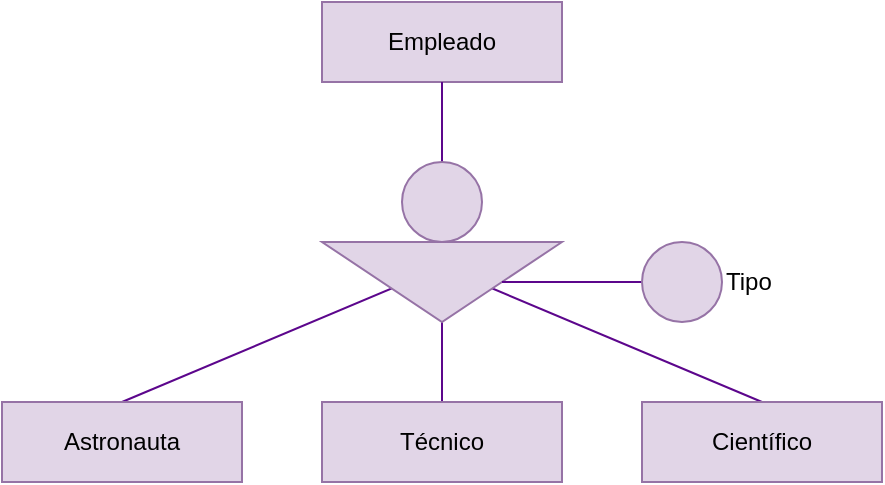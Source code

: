 <mxfile>
    <diagram id="6gfDzhR8UG0JMTbnyaS-" name="Page-1">
        <mxGraphModel dx="1554" dy="606" grid="1" gridSize="10" guides="1" tooltips="1" connect="1" arrows="1" fold="1" page="1" pageScale="1" pageWidth="850" pageHeight="1100" math="0" shadow="0">
            <root>
                <mxCell id="0"/>
                <mxCell id="1" parent="0"/>
                <mxCell id="16" value="Empleado" style="rounded=0;whiteSpace=wrap;html=1;fillColor=#e1d5e7;strokeColor=#9673a6;" parent="1" vertex="1">
                    <mxGeometry y="160" width="120" height="40" as="geometry"/>
                </mxCell>
                <mxCell id="45" style="edgeStyle=none;html=1;entryX=0.5;entryY=0;entryDx=0;entryDy=0;strokeColor=#5C068C;endArrow=none;endFill=0;exitX=0;exitY=0.5;exitDx=0;exitDy=0;" parent="1" source="69" target="39" edge="1">
                    <mxGeometry relative="1" as="geometry">
                        <mxPoint x="40" y="310" as="sourcePoint"/>
                    </mxGeometry>
                </mxCell>
                <mxCell id="47" style="edgeStyle=none;html=1;exitX=0;exitY=0.75;exitDx=0;exitDy=0;entryX=0.5;entryY=0;entryDx=0;entryDy=0;strokeColor=#5C068C;endArrow=none;endFill=0;startArrow=none;" parent="1" source="69" target="40" edge="1">
                    <mxGeometry relative="1" as="geometry">
                        <mxPoint x="140" y="360" as="sourcePoint"/>
                    </mxGeometry>
                </mxCell>
                <mxCell id="46" style="edgeStyle=none;html=1;exitX=0;exitY=0.25;exitDx=0;exitDy=0;entryX=0.5;entryY=0;entryDx=0;entryDy=0;strokeColor=#5C068C;endArrow=none;endFill=0;" parent="1" source="69" target="42" edge="1">
                    <mxGeometry relative="1" as="geometry">
                        <mxPoint x="-180" y="360" as="sourcePoint"/>
                    </mxGeometry>
                </mxCell>
                <mxCell id="39" value="Técnico" style="rounded=0;whiteSpace=wrap;html=1;fillColor=#e1d5e7;strokeColor=#9673a6;" parent="1" vertex="1">
                    <mxGeometry y="360" width="120" height="40" as="geometry"/>
                </mxCell>
                <mxCell id="40" value="Científico" style="rounded=0;whiteSpace=wrap;html=1;fillColor=#e1d5e7;strokeColor=#9673a6;" parent="1" vertex="1">
                    <mxGeometry x="160" y="360" width="120" height="40" as="geometry"/>
                </mxCell>
                <mxCell id="42" value="Astronauta" style="rounded=0;whiteSpace=wrap;html=1;fillColor=#e1d5e7;strokeColor=#9673a6;" parent="1" vertex="1">
                    <mxGeometry x="-160" y="360" width="120" height="40" as="geometry"/>
                </mxCell>
                <mxCell id="72" style="edgeStyle=none;html=1;exitX=0.5;exitY=1;exitDx=0;exitDy=0;entryX=0;entryY=0.5;entryDx=0;entryDy=0;endArrow=none;endFill=0;strokeColor=#5C068C;" parent="1" source="16" target="69" edge="1">
                    <mxGeometry relative="1" as="geometry">
                        <mxPoint x="60" y="240" as="sourcePoint"/>
                    </mxGeometry>
                </mxCell>
                <mxCell id="69" value="" style="triangle;whiteSpace=wrap;html=1;rotation=90;fillColor=#e1d5e7;strokeColor=#9673a6;" parent="1" vertex="1">
                    <mxGeometry x="40" y="240" width="40" height="120" as="geometry"/>
                </mxCell>
                <mxCell id="74" style="edgeStyle=none;html=1;exitX=0;exitY=0.5;exitDx=0;exitDy=0;strokeColor=#5C068C;endArrow=none;endFill=0;" parent="1" source="73" target="69" edge="1">
                    <mxGeometry relative="1" as="geometry"/>
                </mxCell>
                <mxCell id="73" value="Tipo" style="ellipse;whiteSpace=wrap;html=1;aspect=fixed;fillColor=#e1d5e7;strokeColor=#9673a6;verticalAlign=middle;labelPosition=right;verticalLabelPosition=middle;align=left;" parent="1" vertex="1">
                    <mxGeometry x="160" y="280" width="40" height="40" as="geometry"/>
                </mxCell>
                <mxCell id="75" value="" style="ellipse;whiteSpace=wrap;html=1;aspect=fixed;fillColor=#e1d5e7;strokeColor=#9673a6;verticalAlign=middle;labelPosition=right;verticalLabelPosition=middle;align=left;" vertex="1" parent="1">
                    <mxGeometry x="40" y="240" width="40" height="40" as="geometry"/>
                </mxCell>
            </root>
        </mxGraphModel>
    </diagram>
</mxfile>